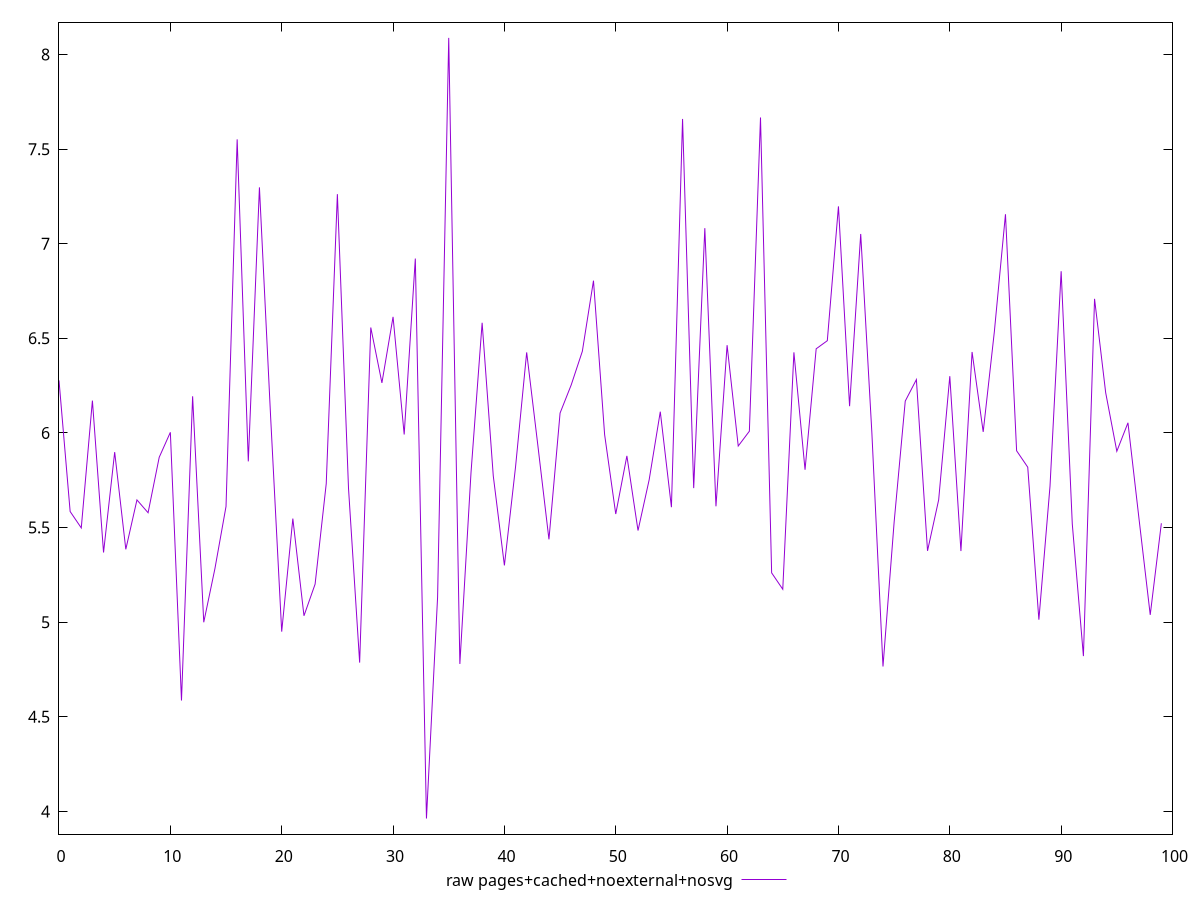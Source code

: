 $_rawPagesCachedNoexternalNosvg <<EOF
6.2779
5.5849
5.4981
6.171
5.3682
5.8987
5.385000000000001
5.6461
5.5784
5.8715
6.0034
4.5858
6.193899999999999
4.9995
5.2822000000000005
5.6117
7.5518
5.8497
7.298
6.090799999999999
4.9498999999999995
5.5474000000000006
5.0337
5.2011
5.7321
7.2621
5.7072
4.7863
6.5573
6.2646
6.613599999999999
5.9919
6.9219
3.9623
5.1324000000000005
8.087900000000001
4.7791999999999994
5.7896
6.582300000000001
5.7734000000000005
5.3
5.8204
6.4259
5.936300000000001
5.437600000000001
6.105300000000001
6.253900000000001
6.4317
6.8049
5.9915
5.5716
5.8788
5.4843
5.7522
6.112399999999999
5.6076999999999995
7.6595
5.708500000000001
7.0823
5.6123
6.4638
5.9311
6.009200000000001
7.6672
5.2606
5.173900000000001
6.426100000000001
5.8057
6.4449000000000005
6.487699999999999
7.1975
6.1414
7.0517
6.0023
4.7657
5.528
6.1685
6.2822
5.3769
5.6464
6.3
5.3759
6.427999999999999
6.005599999999999
6.5344
7.1559
5.905899999999999
5.819100000000001
5.0131
5.7189
6.854900000000001
5.5191
4.8206999999999995
6.7089
6.2127
5.9033
6.0537
5.5425
5.0387
5.5226999999999995
EOF
set key outside below
set terminal pngcairo
set output "report_00006_2020-11-02T20-21-41.718Z/network-server-latency/pages+cached+noexternal+nosvg//raw.png"
set yrange [3.879788:8.170412]
plot $_rawPagesCachedNoexternalNosvg title "raw pages+cached+noexternal+nosvg" with line ,